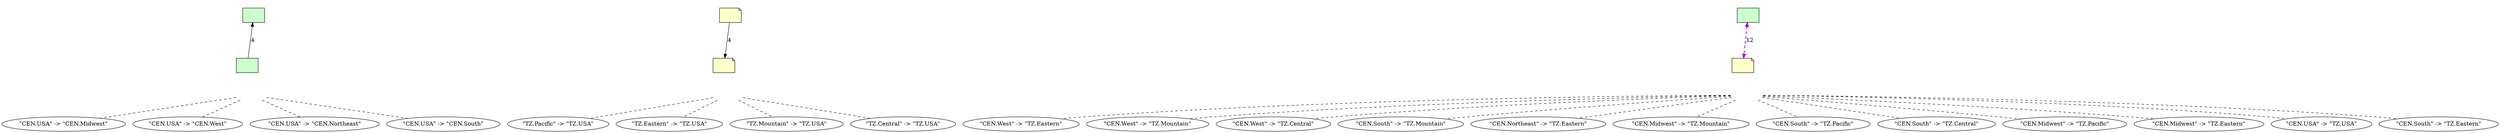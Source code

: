 
digraph{
rankdir=TB

subgraph cluster_0 {
    style=filled;
    color=transparent;
    e0_start [fontname="helvetica", shape=box, fillcolor="#CCFFCC", style=filled, label=" "];
e0_end [fontname="helvetica", shape=box, fillcolor="#CCFFCC", style=filled, label=" "];

    e0_start -> e0_end [ penwidth=1,constraint=true,style=solid,color="#000000",dir=back, minlen=2, label=4 ];
    e0_inv [style=invis]
    e0_start -> e0_inv [style=invis]
    e0_end -> e0_inv [style=invis]
};
            

subgraph cluster_1 {
    style=filled;
    color=transparent;
    e1_start [fontname="helvetica", shape=note, fillcolor="#FFFFCC", style=filled, label=" "];
e1_end [fontname="helvetica", shape=note, fillcolor="#FFFFCC", style=filled, label=" "];

    e1_start -> e1_end [ penwidth=1,dir=forward,constraint=true,style=solid,color="#000000", minlen=2, label=4 ];
    e1_inv [style=invis]
    e1_start -> e1_inv [style=invis]
    e1_end -> e1_inv [style=invis]
};
            

subgraph cluster_2 {
    style=filled;
    color=transparent;
    e2_start [fontname="helvetica", shape=box, fillcolor="#CCFFCC", style=filled, label=" "];
e2_end [fontname="helvetica", shape=note, fillcolor="#FFFFCC", style=filled, label=" "];

    e2_start -> e2_end [ penwidth=2,dir=both,color="#AA00FF",constraint=true,style=dashed, minlen=2, label=12 ];
    e2_inv [style=invis]
    e2_start -> e2_inv [style=invis]
    e2_end -> e2_inv [style=invis]
};
            
n3 [ label="\"CEN.USA\" -> \"CEN.Midwest\""];
e0_inv -> n3 [dir=none, style=dashed];
n4 [ label="\"CEN.USA\" -> \"CEN.West\""];
e0_inv -> n4 [dir=none, style=dashed];
n5 [ label="\"CEN.USA\" -> \"CEN.Northeast\""];
e0_inv -> n5 [dir=none, style=dashed];
n6 [ label="\"CEN.USA\" -> \"CEN.South\""];
e0_inv -> n6 [dir=none, style=dashed];
n7 [ label="\"TZ.Pacific\" -> \"TZ.USA\""];
e1_inv -> n7 [dir=none, style=dashed];
n8 [ label="\"TZ.Eastern\" -> \"TZ.USA\""];
e1_inv -> n8 [dir=none, style=dashed];
n9 [ label="\"TZ.Mountain\" -> \"TZ.USA\""];
e1_inv -> n9 [dir=none, style=dashed];
n10 [ label="\"TZ.Central\" -> \"TZ.USA\""];
e1_inv -> n10 [dir=none, style=dashed];
n11 [ label="\"CEN.West\" -> \"TZ.Eastern\""];
e2_inv -> n11 [dir=none, style=dashed];
n12 [ label="\"CEN.West\" -> \"TZ.Mountain\""];
e2_inv -> n12 [dir=none, style=dashed];
n13 [ label="\"CEN.West\" -> \"TZ.Central\""];
e2_inv -> n13 [dir=none, style=dashed];
n14 [ label="\"CEN.South\" -> \"TZ.Mountain\""];
e2_inv -> n14 [dir=none, style=dashed];
n15 [ label="\"CEN.Northeast\" -> \"TZ.Eastern\""];
e2_inv -> n15 [dir=none, style=dashed];
n16 [ label="\"CEN.Midwest\" -> \"TZ.Mountain\""];
e2_inv -> n16 [dir=none, style=dashed];
n17 [ label="\"CEN.South\" -> \"TZ.Pacific\""];
e2_inv -> n17 [dir=none, style=dashed];
n18 [ label="\"CEN.South\" -> \"TZ.Central\""];
e2_inv -> n18 [dir=none, style=dashed];
n19 [ label="\"CEN.Midwest\" -> \"TZ.Pacific\""];
e2_inv -> n19 [dir=none, style=dashed];
n20 [ label="\"CEN.Midwest\" -> \"TZ.Eastern\""];
e2_inv -> n20 [dir=none, style=dashed];
n21 [ label="\"CEN.USA\" -> \"TZ.USA\""];
e2_inv -> n21 [dir=none, style=dashed];
n22 [ label="\"CEN.South\" -> \"TZ.Eastern\""];
e2_inv -> n22 [dir=none, style=dashed];

}
            